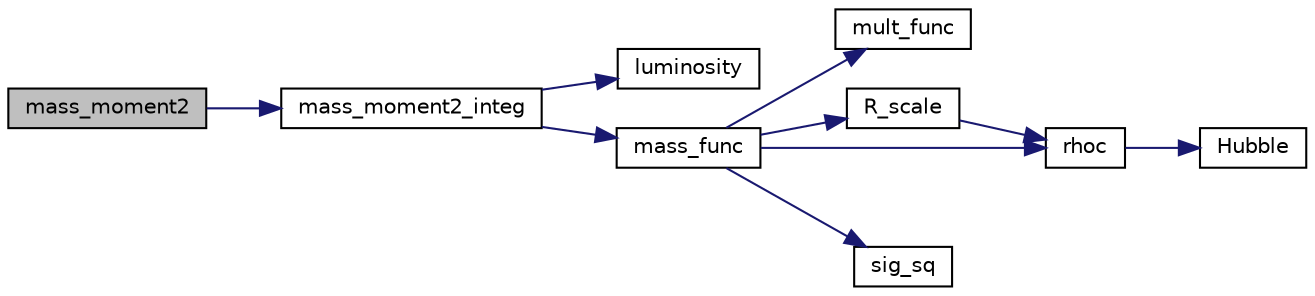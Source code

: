 digraph "mass_moment2"
{
 // LATEX_PDF_SIZE
  edge [fontname="Helvetica",fontsize="10",labelfontname="Helvetica",labelfontsize="10"];
  node [fontname="Helvetica",fontsize="10",shape=record];
  rankdir="LR";
  Node1 [label="mass_moment2",height=0.2,width=0.4,color="black", fillcolor="grey75", style="filled", fontcolor="black",tooltip="in unit of M_sun/Mpc^3"];
  Node1 -> Node2 [color="midnightblue",fontsize="10",style="solid"];
  Node2 [label="mass_moment2_integ",height=0.2,width=0.4,color="black", fillcolor="white", style="filled",URL="$d7/d10/line__ingredients_8c.html#af293c79ca858df80dcc0ef9f29448059",tooltip="Compute the second luminosityy-weighted mass moment."];
  Node2 -> Node3 [color="midnightblue",fontsize="10",style="solid"];
  Node3 [label="luminosity",height=0.2,width=0.4,color="black", fillcolor="white", style="filled",URL="$d7/d10/line__ingredients_8c.html#a1d5765167555f21d8ae5eba187eb2aa8",tooltip="Compute the line specific luminosity in unit of solar luminosity For CO ladder, I am using the fits i..."];
  Node2 -> Node4 [color="midnightblue",fontsize="10",style="solid"];
  Node4 [label="mass_func",height=0.2,width=0.4,color="black", fillcolor="white", style="filled",URL="$d7/d10/line__ingredients_8c.html#a2ca7a5add6fca8bd94165085f351f702",tooltip="Compute the halo mass function for Press-Schechter, Sheth-Tormen and Tinker models see Pillepich et a..."];
  Node4 -> Node5 [color="midnightblue",fontsize="10",style="solid"];
  Node5 [label="mult_func",height=0.2,width=0.4,color="black", fillcolor="white", style="filled",URL="$d7/d10/line__ingredients_8c.html#ae44a16b587a91c0ea92dea263d20a5be",tooltip="Compute the multiplicity function needed to compute the halo mass function Three models are implement..."];
  Node4 -> Node6 [color="midnightblue",fontsize="10",style="solid"];
  Node6 [label="R_scale",height=0.2,width=0.4,color="black", fillcolor="white", style="filled",URL="$d6/d32/cosmology_8c.html#a7558ae7e109dad93059a1f88b2b4861f",tooltip="Compute the Lagrangian radius of halos in unit of 1/Mpc^3 , fixing z=0."];
  Node6 -> Node7 [color="midnightblue",fontsize="10",style="solid"];
  Node7 [label="rhoc",height=0.2,width=0.4,color="black", fillcolor="white", style="filled",URL="$d6/d32/cosmology_8c.html#a01ee8bb070f25ca114ae5d0b52d200a7",tooltip="Compute the critical density in unit of M_sun/Mpc^3."];
  Node7 -> Node8 [color="midnightblue",fontsize="10",style="solid"];
  Node8 [label="Hubble",height=0.2,width=0.4,color="black", fillcolor="white", style="filled",URL="$d6/d32/cosmology_8c.html#a888cc1795beb4c48fe8eb3d196e9c54a",tooltip="Compute the the hubble rate (exactly the quantity defined by CLASS as index_bg_H in the background mo..."];
  Node4 -> Node7 [color="midnightblue",fontsize="10",style="solid"];
  Node4 -> Node9 [color="midnightblue",fontsize="10",style="solid"];
  Node9 [label="sig_sq",height=0.2,width=0.4,color="black", fillcolor="white", style="filled",URL="$d6/d32/cosmology_8c.html#a3bfa0655596343cf7a7114f55ff8d754",tooltip="Compute variance of smoothed matter density fluctuations."];
}
